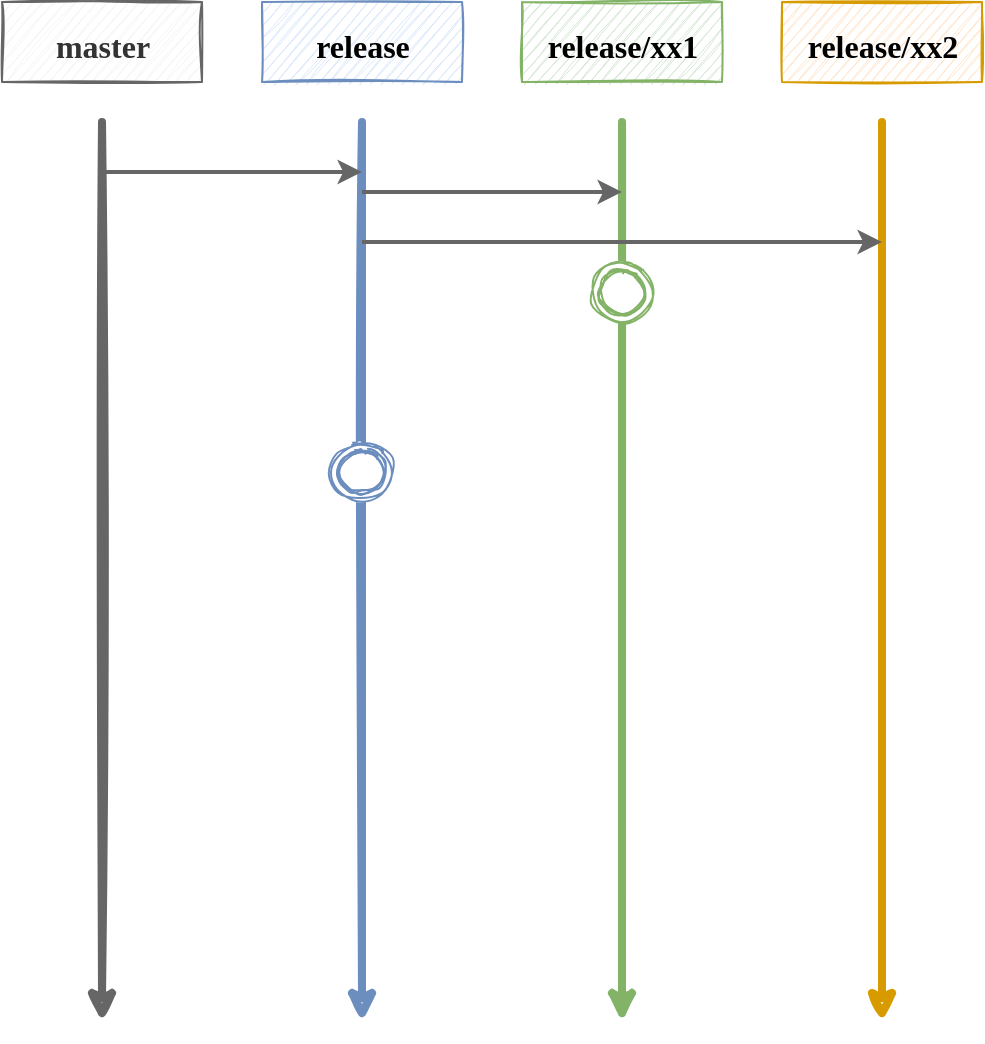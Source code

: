 <mxfile version="14.7.8" type="github">
  <diagram id="u_GM-djYjpOWDJ2LX-dx" name="第 1 页">
    <mxGraphModel dx="946" dy="646" grid="1" gridSize="10" guides="1" tooltips="1" connect="1" arrows="1" fold="1" page="1" pageScale="1" pageWidth="827" pageHeight="1169" math="0" shadow="0">
      <root>
        <mxCell id="0" />
        <mxCell id="1" parent="0" />
        <mxCell id="SuFAMhsTT2NtlefyZVd9-10" value="" style="endArrow=classic;html=1;strokeWidth=4;sketch=1;fillColor=#f5f5f5;strokeColor=#666666;" edge="1" parent="1">
          <mxGeometry width="50" height="50" relative="1" as="geometry">
            <mxPoint x="90" y="110" as="sourcePoint" />
            <mxPoint x="90" y="560" as="targetPoint" />
          </mxGeometry>
        </mxCell>
        <mxCell id="SuFAMhsTT2NtlefyZVd9-13" value="&lt;font style=&quot;font-size: 16px&quot;&gt;master&lt;/font&gt;" style="text;strokeColor=#666666;fillColor=#f5f5f5;html=1;fontSize=24;fontStyle=1;verticalAlign=middle;align=center;shadow=0;sketch=1;disableMultiStroke=0;disableMultiStrokeFill=0;fontFamily=Comic Sans MS;fontColor=#333333;" vertex="1" parent="1">
          <mxGeometry x="40" y="50" width="100" height="40" as="geometry" />
        </mxCell>
        <mxCell id="SuFAMhsTT2NtlefyZVd9-14" value="" style="endArrow=classic;html=1;strokeWidth=4;sketch=1;fillColor=#dae8fc;strokeColor=#6c8ebf;" edge="1" parent="1">
          <mxGeometry width="50" height="50" relative="1" as="geometry">
            <mxPoint x="220" y="110" as="sourcePoint" />
            <mxPoint x="220" y="560" as="targetPoint" />
          </mxGeometry>
        </mxCell>
        <mxCell id="SuFAMhsTT2NtlefyZVd9-15" value="&lt;font style=&quot;font-size: 16px&quot;&gt;release&lt;/font&gt;" style="text;strokeColor=#6c8ebf;fillColor=#dae8fc;html=1;fontSize=24;fontStyle=1;verticalAlign=middle;align=center;shadow=0;sketch=1;disableMultiStroke=0;disableMultiStrokeFill=0;fontFamily=Comic Sans MS;" vertex="1" parent="1">
          <mxGeometry x="170" y="50" width="100" height="40" as="geometry" />
        </mxCell>
        <mxCell id="SuFAMhsTT2NtlefyZVd9-16" value="" style="endArrow=classic;html=1;strokeWidth=4;sketch=1;fillColor=#d5e8d4;strokeColor=#82b366;" edge="1" parent="1">
          <mxGeometry width="50" height="50" relative="1" as="geometry">
            <mxPoint x="350" y="110" as="sourcePoint" />
            <mxPoint x="350" y="560" as="targetPoint" />
          </mxGeometry>
        </mxCell>
        <mxCell id="SuFAMhsTT2NtlefyZVd9-17" value="&lt;font style=&quot;font-size: 16px&quot;&gt;release/xx1&lt;/font&gt;" style="text;strokeColor=#82b366;fillColor=#d5e8d4;html=1;fontSize=24;fontStyle=1;verticalAlign=middle;align=center;shadow=0;sketch=1;disableMultiStroke=0;disableMultiStrokeFill=0;fontFamily=Comic Sans MS;" vertex="1" parent="1">
          <mxGeometry x="300" y="50" width="100" height="40" as="geometry" />
        </mxCell>
        <mxCell id="SuFAMhsTT2NtlefyZVd9-18" value="" style="endArrow=classic;html=1;strokeWidth=4;sketch=1;fillColor=#ffe6cc;strokeColor=#d79b00;" edge="1" parent="1">
          <mxGeometry width="50" height="50" relative="1" as="geometry">
            <mxPoint x="480" y="110" as="sourcePoint" />
            <mxPoint x="480" y="560" as="targetPoint" />
          </mxGeometry>
        </mxCell>
        <mxCell id="SuFAMhsTT2NtlefyZVd9-19" value="&lt;span style=&quot;font-size: 16px&quot;&gt;release/xx2&lt;/span&gt;" style="text;strokeColor=#d79b00;fillColor=#ffe6cc;html=1;fontSize=24;fontStyle=1;verticalAlign=middle;align=center;shadow=0;sketch=1;disableMultiStroke=0;disableMultiStrokeFill=0;fontFamily=Comic Sans MS;" vertex="1" parent="1">
          <mxGeometry x="430" y="50" width="100" height="40" as="geometry" />
        </mxCell>
        <mxCell id="SuFAMhsTT2NtlefyZVd9-23" value="" style="ellipse;shape=doubleEllipse;whiteSpace=wrap;html=1;aspect=fixed;shadow=0;sketch=1;disableMultiStroke=0;disableMultiStrokeFill=0;fontFamily=Comic Sans MS;strokeColor=#6c8ebf;fillStyle=auto;" vertex="1" parent="1">
          <mxGeometry x="205" y="270" width="30" height="30" as="geometry" />
        </mxCell>
        <mxCell id="SuFAMhsTT2NtlefyZVd9-24" value="" style="edgeStyle=elbowEdgeStyle;elbow=horizontal;endArrow=classic;html=1;fontFamily=Comic Sans MS;strokeColor=#666666;strokeWidth=2;fillColor=#f5f5f5;" edge="1" parent="1">
          <mxGeometry width="50" height="50" relative="1" as="geometry">
            <mxPoint x="90" y="135" as="sourcePoint" />
            <mxPoint x="220" y="135" as="targetPoint" />
          </mxGeometry>
        </mxCell>
        <mxCell id="SuFAMhsTT2NtlefyZVd9-27" value="" style="ellipse;shape=doubleEllipse;whiteSpace=wrap;html=1;aspect=fixed;shadow=0;sketch=1;disableMultiStroke=0;disableMultiStrokeFill=0;fontFamily=Comic Sans MS;strokeColor=#82b366;fillStyle=auto;" vertex="1" parent="1">
          <mxGeometry x="335" y="180" width="30" height="30" as="geometry" />
        </mxCell>
        <mxCell id="SuFAMhsTT2NtlefyZVd9-28" value="" style="edgeStyle=elbowEdgeStyle;elbow=horizontal;endArrow=classic;html=1;fontFamily=Comic Sans MS;strokeColor=#666666;strokeWidth=2;fillColor=#f5f5f5;" edge="1" parent="1">
          <mxGeometry width="50" height="50" relative="1" as="geometry">
            <mxPoint x="220" y="145" as="sourcePoint" />
            <mxPoint x="350" y="145" as="targetPoint" />
          </mxGeometry>
        </mxCell>
        <mxCell id="SuFAMhsTT2NtlefyZVd9-29" value="" style="edgeStyle=elbowEdgeStyle;elbow=horizontal;endArrow=classic;html=1;fontFamily=Comic Sans MS;strokeColor=#666666;strokeWidth=2;fillColor=#f5f5f5;" edge="1" parent="1">
          <mxGeometry width="50" height="50" relative="1" as="geometry">
            <mxPoint x="220" y="170" as="sourcePoint" />
            <mxPoint x="480" y="170" as="targetPoint" />
          </mxGeometry>
        </mxCell>
      </root>
    </mxGraphModel>
  </diagram>
</mxfile>
